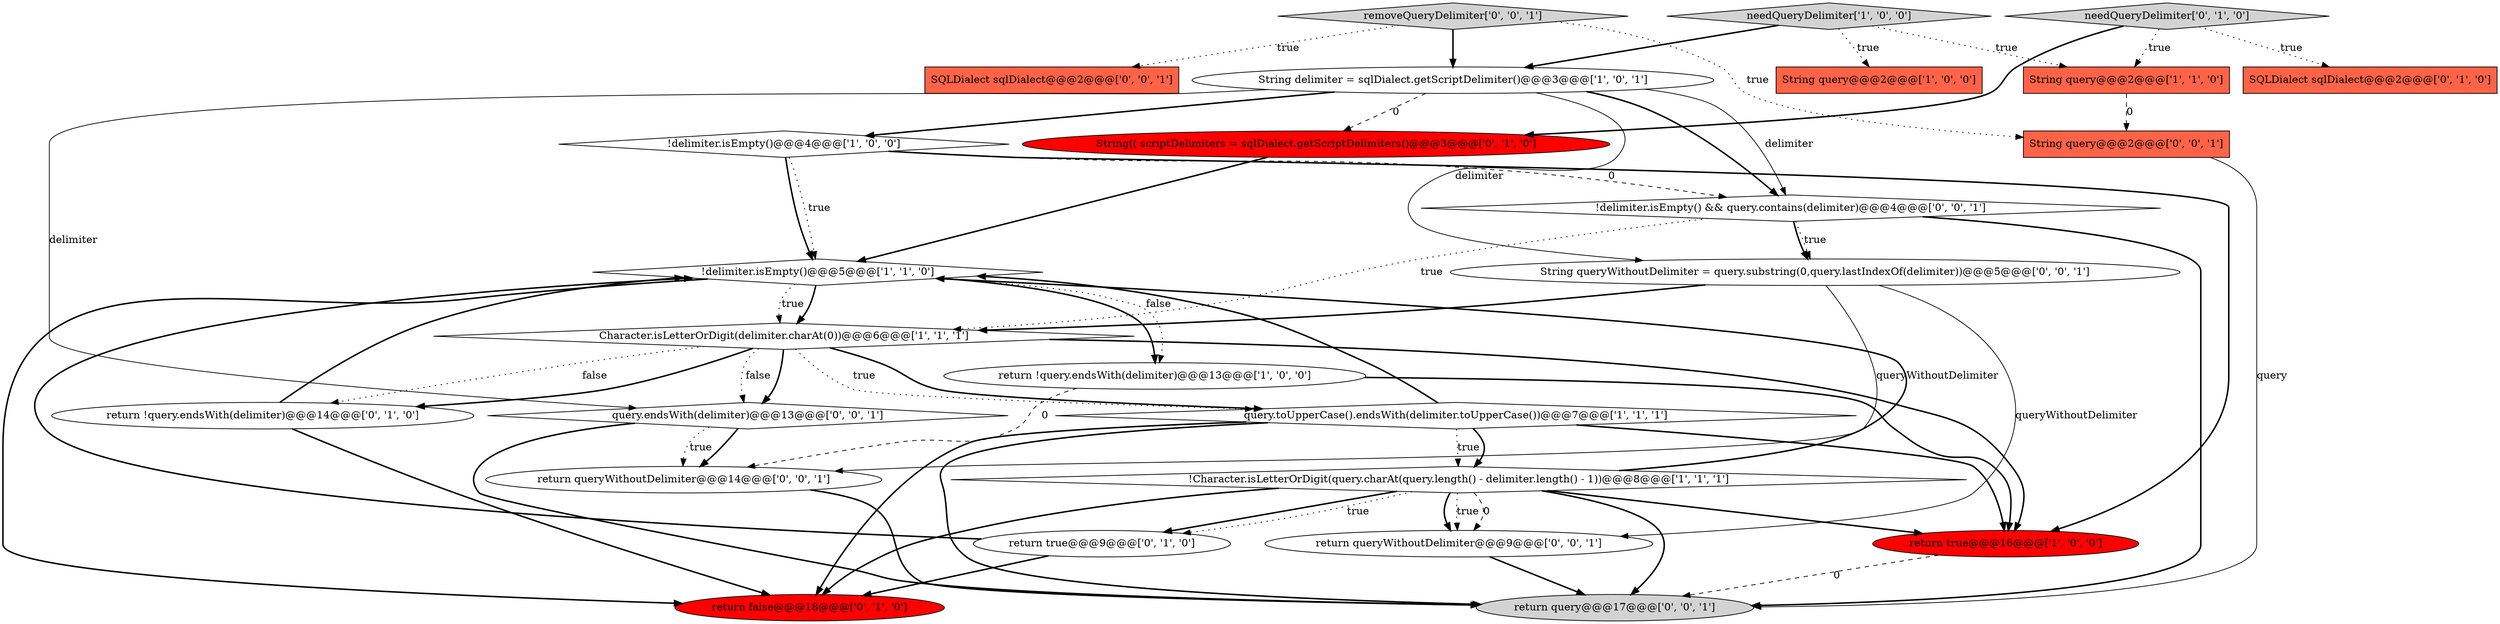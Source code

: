 digraph {
4 [style = filled, label = "String delimiter = sqlDialect.getScriptDelimiter()@@@3@@@['1', '0', '1']", fillcolor = white, shape = ellipse image = "AAA0AAABBB1BBB"];
18 [style = filled, label = "removeQueryDelimiter['0', '0', '1']", fillcolor = lightgray, shape = diamond image = "AAA0AAABBB3BBB"];
3 [style = filled, label = "String query@@@2@@@['1', '0', '0']", fillcolor = tomato, shape = box image = "AAA0AAABBB1BBB"];
6 [style = filled, label = "!delimiter.isEmpty()@@@5@@@['1', '1', '0']", fillcolor = white, shape = diamond image = "AAA0AAABBB1BBB"];
15 [style = filled, label = "return false@@@18@@@['0', '1', '0']", fillcolor = red, shape = ellipse image = "AAA1AAABBB2BBB"];
19 [style = filled, label = "String query@@@2@@@['0', '0', '1']", fillcolor = tomato, shape = box image = "AAA0AAABBB3BBB"];
24 [style = filled, label = "return query@@@17@@@['0', '0', '1']", fillcolor = lightgray, shape = ellipse image = "AAA0AAABBB3BBB"];
25 [style = filled, label = "query.endsWith(delimiter)@@@13@@@['0', '0', '1']", fillcolor = white, shape = diamond image = "AAA0AAABBB3BBB"];
22 [style = filled, label = "return queryWithoutDelimiter@@@14@@@['0', '0', '1']", fillcolor = white, shape = ellipse image = "AAA0AAABBB3BBB"];
20 [style = filled, label = "return queryWithoutDelimiter@@@9@@@['0', '0', '1']", fillcolor = white, shape = ellipse image = "AAA0AAABBB3BBB"];
12 [style = filled, label = "return !query.endsWith(delimiter)@@@14@@@['0', '1', '0']", fillcolor = white, shape = ellipse image = "AAA0AAABBB2BBB"];
14 [style = filled, label = "return true@@@9@@@['0', '1', '0']", fillcolor = white, shape = ellipse image = "AAA0AAABBB2BBB"];
16 [style = filled, label = "SQLDialect sqlDialect@@@2@@@['0', '1', '0']", fillcolor = tomato, shape = box image = "AAA0AAABBB2BBB"];
11 [style = filled, label = "String(( scriptDelimiters = sqlDialect.getScriptDelimiters()@@@3@@@['0', '1', '0']", fillcolor = red, shape = ellipse image = "AAA1AAABBB2BBB"];
0 [style = filled, label = "return true@@@16@@@['1', '0', '0']", fillcolor = red, shape = ellipse image = "AAA1AAABBB1BBB"];
10 [style = filled, label = "return !query.endsWith(delimiter)@@@13@@@['1', '0', '0']", fillcolor = white, shape = ellipse image = "AAA0AAABBB1BBB"];
5 [style = filled, label = "Character.isLetterOrDigit(delimiter.charAt(0))@@@6@@@['1', '1', '1']", fillcolor = white, shape = diamond image = "AAA0AAABBB1BBB"];
21 [style = filled, label = "String queryWithoutDelimiter = query.substring(0,query.lastIndexOf(delimiter))@@@5@@@['0', '0', '1']", fillcolor = white, shape = ellipse image = "AAA0AAABBB3BBB"];
1 [style = filled, label = "needQueryDelimiter['1', '0', '0']", fillcolor = lightgray, shape = diamond image = "AAA0AAABBB1BBB"];
7 [style = filled, label = "!Character.isLetterOrDigit(query.charAt(query.length() - delimiter.length() - 1))@@@8@@@['1', '1', '1']", fillcolor = white, shape = diamond image = "AAA0AAABBB1BBB"];
9 [style = filled, label = "!delimiter.isEmpty()@@@4@@@['1', '0', '0']", fillcolor = white, shape = diamond image = "AAA0AAABBB1BBB"];
13 [style = filled, label = "needQueryDelimiter['0', '1', '0']", fillcolor = lightgray, shape = diamond image = "AAA0AAABBB2BBB"];
23 [style = filled, label = "!delimiter.isEmpty() && query.contains(delimiter)@@@4@@@['0', '0', '1']", fillcolor = white, shape = diamond image = "AAA0AAABBB3BBB"];
2 [style = filled, label = "query.toUpperCase().endsWith(delimiter.toUpperCase())@@@7@@@['1', '1', '1']", fillcolor = white, shape = diamond image = "AAA0AAABBB1BBB"];
8 [style = filled, label = "String query@@@2@@@['1', '1', '0']", fillcolor = tomato, shape = box image = "AAA0AAABBB1BBB"];
17 [style = filled, label = "SQLDialect sqlDialect@@@2@@@['0', '0', '1']", fillcolor = tomato, shape = box image = "AAA0AAABBB3BBB"];
4->9 [style = bold, label=""];
4->21 [style = solid, label="delimiter"];
13->16 [style = dotted, label="true"];
8->19 [style = dashed, label="0"];
1->4 [style = bold, label=""];
5->12 [style = dotted, label="false"];
9->0 [style = bold, label=""];
25->22 [style = bold, label=""];
2->6 [style = bold, label=""];
11->6 [style = bold, label=""];
12->15 [style = bold, label=""];
23->21 [style = dotted, label="true"];
18->19 [style = dotted, label="true"];
23->5 [style = dotted, label="true"];
7->20 [style = dashed, label="0"];
7->0 [style = bold, label=""];
7->20 [style = bold, label=""];
21->22 [style = solid, label="queryWithoutDelimiter"];
21->20 [style = solid, label="queryWithoutDelimiter"];
10->22 [style = dashed, label="0"];
9->6 [style = dotted, label="true"];
12->6 [style = bold, label=""];
13->11 [style = bold, label=""];
9->23 [style = dashed, label="0"];
6->15 [style = bold, label=""];
5->25 [style = bold, label=""];
9->6 [style = bold, label=""];
7->20 [style = dotted, label="true"];
7->14 [style = bold, label=""];
1->3 [style = dotted, label="true"];
21->5 [style = bold, label=""];
25->24 [style = bold, label=""];
6->5 [style = bold, label=""];
5->2 [style = bold, label=""];
23->24 [style = bold, label=""];
2->0 [style = bold, label=""];
7->24 [style = bold, label=""];
18->4 [style = bold, label=""];
5->0 [style = bold, label=""];
5->12 [style = bold, label=""];
23->21 [style = bold, label=""];
13->8 [style = dotted, label="true"];
2->7 [style = dotted, label="true"];
6->10 [style = bold, label=""];
10->0 [style = bold, label=""];
7->6 [style = bold, label=""];
2->15 [style = bold, label=""];
1->8 [style = dotted, label="true"];
5->25 [style = dotted, label="false"];
25->22 [style = dotted, label="true"];
0->24 [style = dashed, label="0"];
7->15 [style = bold, label=""];
14->15 [style = bold, label=""];
18->17 [style = dotted, label="true"];
2->7 [style = bold, label=""];
2->24 [style = bold, label=""];
22->24 [style = bold, label=""];
6->10 [style = dotted, label="false"];
20->24 [style = bold, label=""];
4->11 [style = dashed, label="0"];
4->25 [style = solid, label="delimiter"];
4->23 [style = solid, label="delimiter"];
14->6 [style = bold, label=""];
4->23 [style = bold, label=""];
19->24 [style = solid, label="query"];
6->5 [style = dotted, label="true"];
5->2 [style = dotted, label="true"];
7->14 [style = dotted, label="true"];
}
